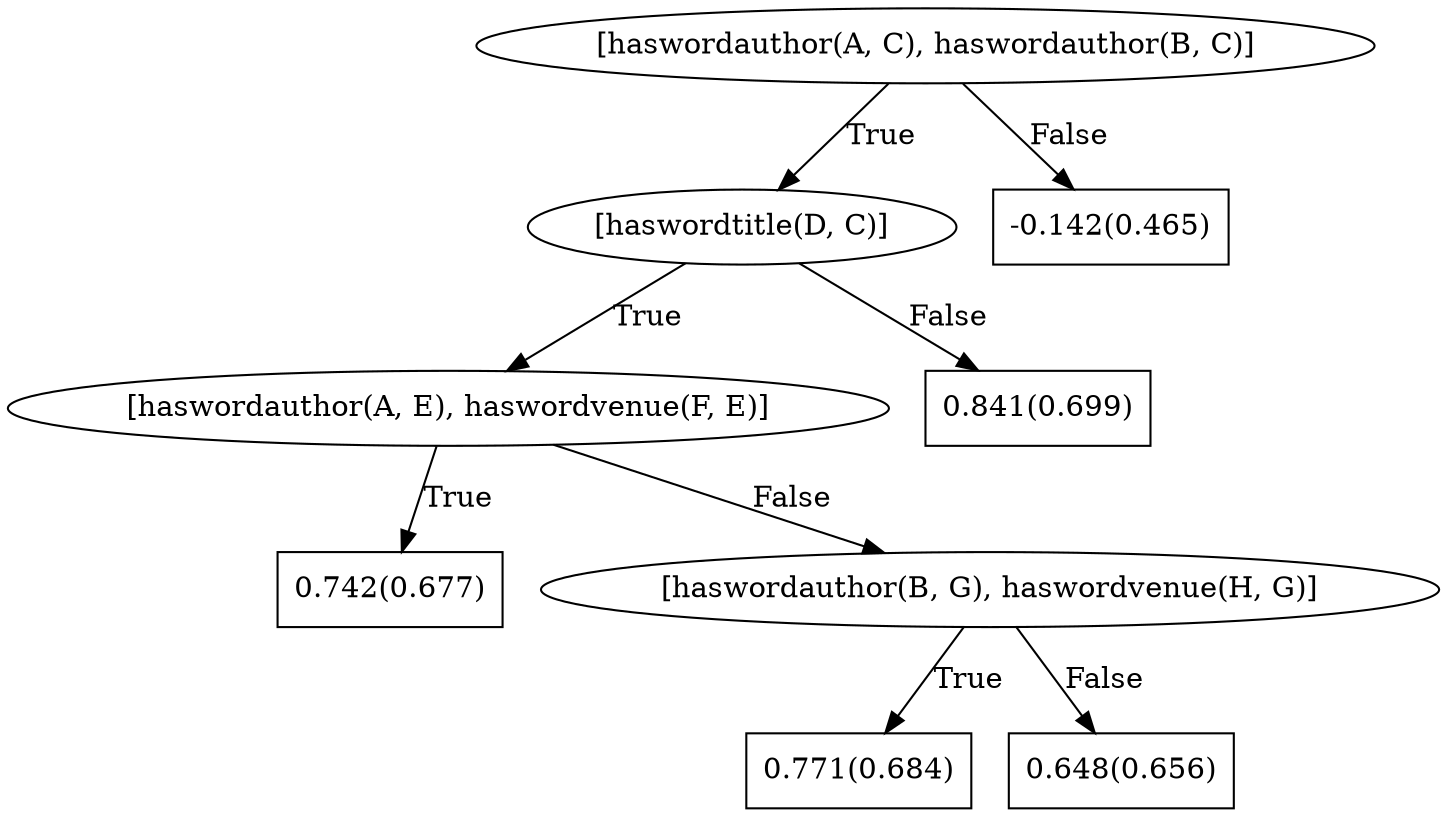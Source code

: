 digraph G{ 
1[label = "[haswordauthor(A, C), haswordauthor(B, C)]"];
1 -> 2[label="True"];
1 -> 3[label="False"];
2[label = "[haswordtitle(D, C)]"];
2 -> 4[label="True"];
2 -> 5[label="False"];
4[label = "[haswordauthor(A, E), haswordvenue(F, E)]"];
4 -> 6[label="True"];
4 -> 7[label="False"];
6[shape = box,label = "0.742(0.677)"];
7[label = "[haswordauthor(B, G), haswordvenue(H, G)]"];
7 -> 8[label="True"];
7 -> 9[label="False"];
8[shape = box,label = "0.771(0.684)"];
9[shape = box,label = "0.648(0.656)"];
5[shape = box,label = "0.841(0.699)"];
3[shape = box,label = "-0.142(0.465)"];
}
